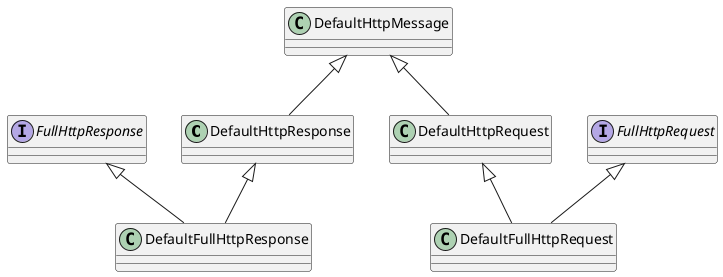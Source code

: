 @startuml

class DefaultHttpResponse{
}
class DefaultFullHttpResponse{
}
class DefaultFullHttpRequest{
}
interface FullHttpRequest {
}
interface FullHttpResponse {
}


DefaultHttpMessage                     <|--          DefaultHttpRequest
DefaultHttpMessage                     <|--          DefaultHttpResponse
DefaultHttpResponse             <|--          DefaultFullHttpResponse
FullHttpResponse                     <|--          DefaultFullHttpResponse
DefaultHttpRequest             <|--          DefaultFullHttpRequest
FullHttpRequest                     <|--          DefaultFullHttpRequest

@enduml
